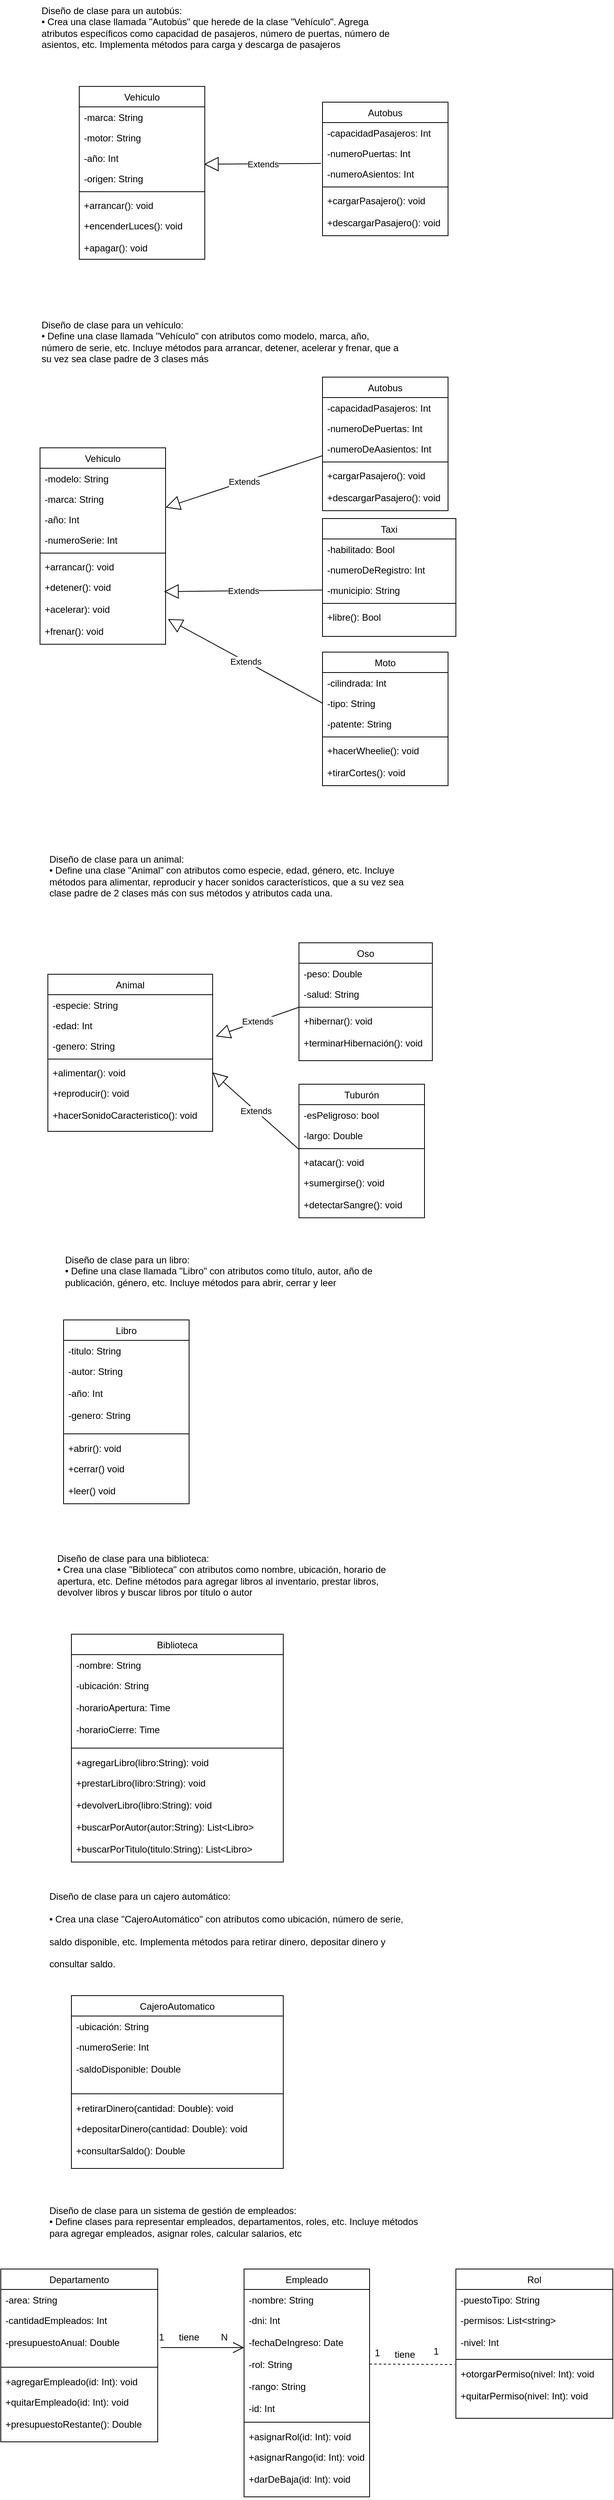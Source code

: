 <mxfile version="26.2.7">
  <diagram id="C5RBs43oDa-KdzZeNtuy" name="Page-1">
    <mxGraphModel dx="866" dy="474" grid="1" gridSize="10" guides="1" tooltips="1" connect="1" arrows="1" fold="1" page="1" pageScale="1" pageWidth="827" pageHeight="1169" math="0" shadow="0">
      <root>
        <mxCell id="WIyWlLk6GJQsqaUBKTNV-0" />
        <mxCell id="WIyWlLk6GJQsqaUBKTNV-1" parent="WIyWlLk6GJQsqaUBKTNV-0" />
        <mxCell id="zkfFHV4jXpPFQw0GAbJ--0" value="Autobus" style="swimlane;fontStyle=0;align=center;verticalAlign=top;childLayout=stackLayout;horizontal=1;startSize=26;horizontalStack=0;resizeParent=1;resizeLast=0;collapsible=1;marginBottom=0;rounded=0;shadow=0;strokeWidth=1;" parent="WIyWlLk6GJQsqaUBKTNV-1" vertex="1">
          <mxGeometry x="430" y="160" width="160" height="170" as="geometry">
            <mxRectangle x="230" y="140" width="160" height="26" as="alternateBounds" />
          </mxGeometry>
        </mxCell>
        <mxCell id="zkfFHV4jXpPFQw0GAbJ--1" value="-capacidadPasajeros: Int" style="text;align=left;verticalAlign=top;spacingLeft=4;spacingRight=4;overflow=hidden;rotatable=0;points=[[0,0.5],[1,0.5]];portConstraint=eastwest;" parent="zkfFHV4jXpPFQw0GAbJ--0" vertex="1">
          <mxGeometry y="26" width="160" height="26" as="geometry" />
        </mxCell>
        <mxCell id="zkfFHV4jXpPFQw0GAbJ--2" value="-numeroPuertas: Int" style="text;align=left;verticalAlign=top;spacingLeft=4;spacingRight=4;overflow=hidden;rotatable=0;points=[[0,0.5],[1,0.5]];portConstraint=eastwest;rounded=0;shadow=0;html=0;" parent="zkfFHV4jXpPFQw0GAbJ--0" vertex="1">
          <mxGeometry y="52" width="160" height="26" as="geometry" />
        </mxCell>
        <mxCell id="zkfFHV4jXpPFQw0GAbJ--3" value="-numeroAsientos: Int" style="text;align=left;verticalAlign=top;spacingLeft=4;spacingRight=4;overflow=hidden;rotatable=0;points=[[0,0.5],[1,0.5]];portConstraint=eastwest;rounded=0;shadow=0;html=0;" parent="zkfFHV4jXpPFQw0GAbJ--0" vertex="1">
          <mxGeometry y="78" width="160" height="26" as="geometry" />
        </mxCell>
        <mxCell id="zkfFHV4jXpPFQw0GAbJ--4" value="" style="line;html=1;strokeWidth=1;align=left;verticalAlign=middle;spacingTop=-1;spacingLeft=3;spacingRight=3;rotatable=0;labelPosition=right;points=[];portConstraint=eastwest;" parent="zkfFHV4jXpPFQw0GAbJ--0" vertex="1">
          <mxGeometry y="104" width="160" height="8" as="geometry" />
        </mxCell>
        <mxCell id="zkfFHV4jXpPFQw0GAbJ--5" value="+cargarPasajero(): void&#xa;&#xa;+descargarPasajero(): void&#xa;" style="text;align=left;verticalAlign=top;spacingLeft=4;spacingRight=4;overflow=hidden;rotatable=0;points=[[0,0.5],[1,0.5]];portConstraint=eastwest;" parent="zkfFHV4jXpPFQw0GAbJ--0" vertex="1">
          <mxGeometry y="112" width="160" height="58" as="geometry" />
        </mxCell>
        <mxCell id="zkfFHV4jXpPFQw0GAbJ--17" value="Vehiculo" style="swimlane;fontStyle=0;align=center;verticalAlign=top;childLayout=stackLayout;horizontal=1;startSize=26;horizontalStack=0;resizeParent=1;resizeLast=0;collapsible=1;marginBottom=0;rounded=0;shadow=0;strokeWidth=1;" parent="WIyWlLk6GJQsqaUBKTNV-1" vertex="1">
          <mxGeometry x="120" y="140" width="160" height="220" as="geometry">
            <mxRectangle x="550" y="140" width="160" height="26" as="alternateBounds" />
          </mxGeometry>
        </mxCell>
        <mxCell id="zkfFHV4jXpPFQw0GAbJ--18" value="-marca: String" style="text;align=left;verticalAlign=top;spacingLeft=4;spacingRight=4;overflow=hidden;rotatable=0;points=[[0,0.5],[1,0.5]];portConstraint=eastwest;" parent="zkfFHV4jXpPFQw0GAbJ--17" vertex="1">
          <mxGeometry y="26" width="160" height="26" as="geometry" />
        </mxCell>
        <mxCell id="zkfFHV4jXpPFQw0GAbJ--20" value="-motor: String" style="text;align=left;verticalAlign=top;spacingLeft=4;spacingRight=4;overflow=hidden;rotatable=0;points=[[0,0.5],[1,0.5]];portConstraint=eastwest;rounded=0;shadow=0;html=0;" parent="zkfFHV4jXpPFQw0GAbJ--17" vertex="1">
          <mxGeometry y="52" width="160" height="26" as="geometry" />
        </mxCell>
        <mxCell id="zkfFHV4jXpPFQw0GAbJ--21" value="-año: Int" style="text;align=left;verticalAlign=top;spacingLeft=4;spacingRight=4;overflow=hidden;rotatable=0;points=[[0,0.5],[1,0.5]];portConstraint=eastwest;rounded=0;shadow=0;html=0;" parent="zkfFHV4jXpPFQw0GAbJ--17" vertex="1">
          <mxGeometry y="78" width="160" height="26" as="geometry" />
        </mxCell>
        <mxCell id="zkfFHV4jXpPFQw0GAbJ--22" value="-origen: String" style="text;align=left;verticalAlign=top;spacingLeft=4;spacingRight=4;overflow=hidden;rotatable=0;points=[[0,0.5],[1,0.5]];portConstraint=eastwest;rounded=0;shadow=0;html=0;" parent="zkfFHV4jXpPFQw0GAbJ--17" vertex="1">
          <mxGeometry y="104" width="160" height="26" as="geometry" />
        </mxCell>
        <mxCell id="zkfFHV4jXpPFQw0GAbJ--23" value="" style="line;html=1;strokeWidth=1;align=left;verticalAlign=middle;spacingTop=-1;spacingLeft=3;spacingRight=3;rotatable=0;labelPosition=right;points=[];portConstraint=eastwest;" parent="zkfFHV4jXpPFQw0GAbJ--17" vertex="1">
          <mxGeometry y="130" width="160" height="8" as="geometry" />
        </mxCell>
        <mxCell id="zkfFHV4jXpPFQw0GAbJ--24" value="+arrancar(): void" style="text;align=left;verticalAlign=top;spacingLeft=4;spacingRight=4;overflow=hidden;rotatable=0;points=[[0,0.5],[1,0.5]];portConstraint=eastwest;" parent="zkfFHV4jXpPFQw0GAbJ--17" vertex="1">
          <mxGeometry y="138" width="160" height="26" as="geometry" />
        </mxCell>
        <mxCell id="zkfFHV4jXpPFQw0GAbJ--25" value="+encenderLuces(): void&#xa;&#xa;+apagar(): void" style="text;align=left;verticalAlign=top;spacingLeft=4;spacingRight=4;overflow=hidden;rotatable=0;points=[[0,0.5],[1,0.5]];portConstraint=eastwest;" parent="zkfFHV4jXpPFQw0GAbJ--17" vertex="1">
          <mxGeometry y="164" width="160" height="56" as="geometry" />
        </mxCell>
        <mxCell id="knwoqkLB2D3G_9mw1KLC-0" value="Diseño de clase para un autobús: &#xa; • Crea una clase llamada &quot;Autobús&quot; que herede de la clase &quot;Vehículo&quot;. Agrega  &#xa;atributos específicos como capacidad de pasajeros, número de puertas, número de  &#xa;asientos, etc. Implementa métodos para carga y descarga de pasajeros" style="text;whiteSpace=wrap;html=1;" parent="WIyWlLk6GJQsqaUBKTNV-1" vertex="1">
          <mxGeometry x="70" y="30" width="480" height="80" as="geometry" />
        </mxCell>
        <mxCell id="knwoqkLB2D3G_9mw1KLC-1" value="Extends" style="endArrow=block;endSize=16;endFill=0;html=1;rounded=0;exitX=-0.012;exitY=0;exitDx=0;exitDy=0;exitPerimeter=0;entryX=0.994;entryY=0.808;entryDx=0;entryDy=0;entryPerimeter=0;" parent="WIyWlLk6GJQsqaUBKTNV-1" source="zkfFHV4jXpPFQw0GAbJ--3" target="zkfFHV4jXpPFQw0GAbJ--21" edge="1">
          <mxGeometry width="160" relative="1" as="geometry">
            <mxPoint x="330" y="450" as="sourcePoint" />
            <mxPoint x="490" y="450" as="targetPoint" />
          </mxGeometry>
        </mxCell>
        <mxCell id="knwoqkLB2D3G_9mw1KLC-2" value="Diseño de clase para un vehículo: &#xa; • Define una clase llamada &quot;Vehículo&quot; con atributos como modelo, marca, año,  &#xa;número de serie, etc. Incluye métodos para arrancar, detener, acelerar y frenar, que a  &#xa;su vez sea clase padre de 3 clases más" style="text;whiteSpace=wrap;html=1;" parent="WIyWlLk6GJQsqaUBKTNV-1" vertex="1">
          <mxGeometry x="70" y="430" width="490" height="80" as="geometry" />
        </mxCell>
        <mxCell id="knwoqkLB2D3G_9mw1KLC-3" value="Vehiculo" style="swimlane;fontStyle=0;align=center;verticalAlign=top;childLayout=stackLayout;horizontal=1;startSize=26;horizontalStack=0;resizeParent=1;resizeLast=0;collapsible=1;marginBottom=0;rounded=0;shadow=0;strokeWidth=1;" parent="WIyWlLk6GJQsqaUBKTNV-1" vertex="1">
          <mxGeometry x="70" y="600" width="160" height="250" as="geometry">
            <mxRectangle x="550" y="140" width="160" height="26" as="alternateBounds" />
          </mxGeometry>
        </mxCell>
        <mxCell id="knwoqkLB2D3G_9mw1KLC-4" value="-modelo: String" style="text;align=left;verticalAlign=top;spacingLeft=4;spacingRight=4;overflow=hidden;rotatable=0;points=[[0,0.5],[1,0.5]];portConstraint=eastwest;" parent="knwoqkLB2D3G_9mw1KLC-3" vertex="1">
          <mxGeometry y="26" width="160" height="26" as="geometry" />
        </mxCell>
        <mxCell id="knwoqkLB2D3G_9mw1KLC-5" value="-marca: String" style="text;align=left;verticalAlign=top;spacingLeft=4;spacingRight=4;overflow=hidden;rotatable=0;points=[[0,0.5],[1,0.5]];portConstraint=eastwest;rounded=0;shadow=0;html=0;" parent="knwoqkLB2D3G_9mw1KLC-3" vertex="1">
          <mxGeometry y="52" width="160" height="26" as="geometry" />
        </mxCell>
        <mxCell id="knwoqkLB2D3G_9mw1KLC-6" value="-año: Int" style="text;align=left;verticalAlign=top;spacingLeft=4;spacingRight=4;overflow=hidden;rotatable=0;points=[[0,0.5],[1,0.5]];portConstraint=eastwest;rounded=0;shadow=0;html=0;" parent="knwoqkLB2D3G_9mw1KLC-3" vertex="1">
          <mxGeometry y="78" width="160" height="26" as="geometry" />
        </mxCell>
        <mxCell id="knwoqkLB2D3G_9mw1KLC-7" value="-numeroSerie: Int" style="text;align=left;verticalAlign=top;spacingLeft=4;spacingRight=4;overflow=hidden;rotatable=0;points=[[0,0.5],[1,0.5]];portConstraint=eastwest;rounded=0;shadow=0;html=0;" parent="knwoqkLB2D3G_9mw1KLC-3" vertex="1">
          <mxGeometry y="104" width="160" height="26" as="geometry" />
        </mxCell>
        <mxCell id="knwoqkLB2D3G_9mw1KLC-8" value="" style="line;html=1;strokeWidth=1;align=left;verticalAlign=middle;spacingTop=-1;spacingLeft=3;spacingRight=3;rotatable=0;labelPosition=right;points=[];portConstraint=eastwest;" parent="knwoqkLB2D3G_9mw1KLC-3" vertex="1">
          <mxGeometry y="130" width="160" height="8" as="geometry" />
        </mxCell>
        <mxCell id="knwoqkLB2D3G_9mw1KLC-9" value="+arrancar(): void" style="text;align=left;verticalAlign=top;spacingLeft=4;spacingRight=4;overflow=hidden;rotatable=0;points=[[0,0.5],[1,0.5]];portConstraint=eastwest;" parent="knwoqkLB2D3G_9mw1KLC-3" vertex="1">
          <mxGeometry y="138" width="160" height="26" as="geometry" />
        </mxCell>
        <mxCell id="knwoqkLB2D3G_9mw1KLC-10" value="+detener(): void&#xa;&#xa;+acelerar): void&#xa;&#xa;+frenar(): void" style="text;align=left;verticalAlign=top;spacingLeft=4;spacingRight=4;overflow=hidden;rotatable=0;points=[[0,0.5],[1,0.5]];portConstraint=eastwest;" parent="knwoqkLB2D3G_9mw1KLC-3" vertex="1">
          <mxGeometry y="164" width="160" height="86" as="geometry" />
        </mxCell>
        <mxCell id="knwoqkLB2D3G_9mw1KLC-11" value="Autobus" style="swimlane;fontStyle=0;align=center;verticalAlign=top;childLayout=stackLayout;horizontal=1;startSize=26;horizontalStack=0;resizeParent=1;resizeLast=0;collapsible=1;marginBottom=0;rounded=0;shadow=0;strokeWidth=1;" parent="WIyWlLk6GJQsqaUBKTNV-1" vertex="1">
          <mxGeometry x="430" y="510" width="160" height="170" as="geometry">
            <mxRectangle x="230" y="140" width="160" height="26" as="alternateBounds" />
          </mxGeometry>
        </mxCell>
        <mxCell id="knwoqkLB2D3G_9mw1KLC-12" value="-capacidadPasajeros: Int" style="text;align=left;verticalAlign=top;spacingLeft=4;spacingRight=4;overflow=hidden;rotatable=0;points=[[0,0.5],[1,0.5]];portConstraint=eastwest;" parent="knwoqkLB2D3G_9mw1KLC-11" vertex="1">
          <mxGeometry y="26" width="160" height="26" as="geometry" />
        </mxCell>
        <mxCell id="knwoqkLB2D3G_9mw1KLC-13" value="-numeroDePuertas: Int" style="text;align=left;verticalAlign=top;spacingLeft=4;spacingRight=4;overflow=hidden;rotatable=0;points=[[0,0.5],[1,0.5]];portConstraint=eastwest;rounded=0;shadow=0;html=0;" parent="knwoqkLB2D3G_9mw1KLC-11" vertex="1">
          <mxGeometry y="52" width="160" height="26" as="geometry" />
        </mxCell>
        <mxCell id="knwoqkLB2D3G_9mw1KLC-14" value="-numeroDeAasientos: Int" style="text;align=left;verticalAlign=top;spacingLeft=4;spacingRight=4;overflow=hidden;rotatable=0;points=[[0,0.5],[1,0.5]];portConstraint=eastwest;rounded=0;shadow=0;html=0;" parent="knwoqkLB2D3G_9mw1KLC-11" vertex="1">
          <mxGeometry y="78" width="160" height="26" as="geometry" />
        </mxCell>
        <mxCell id="knwoqkLB2D3G_9mw1KLC-15" value="" style="line;html=1;strokeWidth=1;align=left;verticalAlign=middle;spacingTop=-1;spacingLeft=3;spacingRight=3;rotatable=0;labelPosition=right;points=[];portConstraint=eastwest;" parent="knwoqkLB2D3G_9mw1KLC-11" vertex="1">
          <mxGeometry y="104" width="160" height="8" as="geometry" />
        </mxCell>
        <mxCell id="knwoqkLB2D3G_9mw1KLC-16" value="+cargarPasajero(): void&#xa;&#xa;+descargarPasajero(): void&#xa;" style="text;align=left;verticalAlign=top;spacingLeft=4;spacingRight=4;overflow=hidden;rotatable=0;points=[[0,0.5],[1,0.5]];portConstraint=eastwest;" parent="knwoqkLB2D3G_9mw1KLC-11" vertex="1">
          <mxGeometry y="112" width="160" height="58" as="geometry" />
        </mxCell>
        <mxCell id="knwoqkLB2D3G_9mw1KLC-17" value="Taxi" style="swimlane;fontStyle=0;align=center;verticalAlign=top;childLayout=stackLayout;horizontal=1;startSize=26;horizontalStack=0;resizeParent=1;resizeLast=0;collapsible=1;marginBottom=0;rounded=0;shadow=0;strokeWidth=1;" parent="WIyWlLk6GJQsqaUBKTNV-1" vertex="1">
          <mxGeometry x="430" y="690" width="170" height="150" as="geometry">
            <mxRectangle x="230" y="140" width="160" height="26" as="alternateBounds" />
          </mxGeometry>
        </mxCell>
        <mxCell id="knwoqkLB2D3G_9mw1KLC-18" value="-habilitado: Bool" style="text;align=left;verticalAlign=top;spacingLeft=4;spacingRight=4;overflow=hidden;rotatable=0;points=[[0,0.5],[1,0.5]];portConstraint=eastwest;" parent="knwoqkLB2D3G_9mw1KLC-17" vertex="1">
          <mxGeometry y="26" width="170" height="26" as="geometry" />
        </mxCell>
        <mxCell id="knwoqkLB2D3G_9mw1KLC-19" value="-numeroDeRegistro: Int" style="text;align=left;verticalAlign=top;spacingLeft=4;spacingRight=4;overflow=hidden;rotatable=0;points=[[0,0.5],[1,0.5]];portConstraint=eastwest;rounded=0;shadow=0;html=0;" parent="knwoqkLB2D3G_9mw1KLC-17" vertex="1">
          <mxGeometry y="52" width="170" height="26" as="geometry" />
        </mxCell>
        <mxCell id="knwoqkLB2D3G_9mw1KLC-20" value="-municipio: String" style="text;align=left;verticalAlign=top;spacingLeft=4;spacingRight=4;overflow=hidden;rotatable=0;points=[[0,0.5],[1,0.5]];portConstraint=eastwest;rounded=0;shadow=0;html=0;" parent="knwoqkLB2D3G_9mw1KLC-17" vertex="1">
          <mxGeometry y="78" width="170" height="26" as="geometry" />
        </mxCell>
        <mxCell id="knwoqkLB2D3G_9mw1KLC-21" value="" style="line;html=1;strokeWidth=1;align=left;verticalAlign=middle;spacingTop=-1;spacingLeft=3;spacingRight=3;rotatable=0;labelPosition=right;points=[];portConstraint=eastwest;" parent="knwoqkLB2D3G_9mw1KLC-17" vertex="1">
          <mxGeometry y="104" width="170" height="8" as="geometry" />
        </mxCell>
        <mxCell id="knwoqkLB2D3G_9mw1KLC-22" value="+libre(): Bool&#xa;&#xa;&#xa;" style="text;align=left;verticalAlign=top;spacingLeft=4;spacingRight=4;overflow=hidden;rotatable=0;points=[[0,0.5],[1,0.5]];portConstraint=eastwest;" parent="knwoqkLB2D3G_9mw1KLC-17" vertex="1">
          <mxGeometry y="112" width="170" height="38" as="geometry" />
        </mxCell>
        <mxCell id="knwoqkLB2D3G_9mw1KLC-23" value="Moto" style="swimlane;fontStyle=0;align=center;verticalAlign=top;childLayout=stackLayout;horizontal=1;startSize=26;horizontalStack=0;resizeParent=1;resizeLast=0;collapsible=1;marginBottom=0;rounded=0;shadow=0;strokeWidth=1;" parent="WIyWlLk6GJQsqaUBKTNV-1" vertex="1">
          <mxGeometry x="430" y="860" width="160" height="170" as="geometry">
            <mxRectangle x="230" y="140" width="160" height="26" as="alternateBounds" />
          </mxGeometry>
        </mxCell>
        <mxCell id="knwoqkLB2D3G_9mw1KLC-24" value="-cilindrada: Int" style="text;align=left;verticalAlign=top;spacingLeft=4;spacingRight=4;overflow=hidden;rotatable=0;points=[[0,0.5],[1,0.5]];portConstraint=eastwest;" parent="knwoqkLB2D3G_9mw1KLC-23" vertex="1">
          <mxGeometry y="26" width="160" height="26" as="geometry" />
        </mxCell>
        <mxCell id="knwoqkLB2D3G_9mw1KLC-25" value="-tipo: String" style="text;align=left;verticalAlign=top;spacingLeft=4;spacingRight=4;overflow=hidden;rotatable=0;points=[[0,0.5],[1,0.5]];portConstraint=eastwest;rounded=0;shadow=0;html=0;" parent="knwoqkLB2D3G_9mw1KLC-23" vertex="1">
          <mxGeometry y="52" width="160" height="26" as="geometry" />
        </mxCell>
        <mxCell id="knwoqkLB2D3G_9mw1KLC-26" value="-patente: String" style="text;align=left;verticalAlign=top;spacingLeft=4;spacingRight=4;overflow=hidden;rotatable=0;points=[[0,0.5],[1,0.5]];portConstraint=eastwest;rounded=0;shadow=0;html=0;" parent="knwoqkLB2D3G_9mw1KLC-23" vertex="1">
          <mxGeometry y="78" width="160" height="26" as="geometry" />
        </mxCell>
        <mxCell id="knwoqkLB2D3G_9mw1KLC-27" value="" style="line;html=1;strokeWidth=1;align=left;verticalAlign=middle;spacingTop=-1;spacingLeft=3;spacingRight=3;rotatable=0;labelPosition=right;points=[];portConstraint=eastwest;" parent="knwoqkLB2D3G_9mw1KLC-23" vertex="1">
          <mxGeometry y="104" width="160" height="8" as="geometry" />
        </mxCell>
        <mxCell id="knwoqkLB2D3G_9mw1KLC-28" value="+hacerWheelie(): void &#xa;&#xa;+tirarCortes(): void&#xa;" style="text;align=left;verticalAlign=top;spacingLeft=4;spacingRight=4;overflow=hidden;rotatable=0;points=[[0,0.5],[1,0.5]];portConstraint=eastwest;" parent="knwoqkLB2D3G_9mw1KLC-23" vertex="1">
          <mxGeometry y="112" width="160" height="58" as="geometry" />
        </mxCell>
        <mxCell id="knwoqkLB2D3G_9mw1KLC-29" value="Extends" style="endArrow=block;endSize=16;endFill=0;html=1;rounded=0;exitX=0;exitY=0.846;exitDx=0;exitDy=0;exitPerimeter=0;entryX=1;entryY=-0.077;entryDx=0;entryDy=0;entryPerimeter=0;" parent="WIyWlLk6GJQsqaUBKTNV-1" source="knwoqkLB2D3G_9mw1KLC-14" target="knwoqkLB2D3G_9mw1KLC-6" edge="1">
          <mxGeometry width="160" relative="1" as="geometry">
            <mxPoint x="330" y="750" as="sourcePoint" />
            <mxPoint x="490" y="750" as="targetPoint" />
          </mxGeometry>
        </mxCell>
        <mxCell id="knwoqkLB2D3G_9mw1KLC-30" value="Extends" style="endArrow=block;endSize=16;endFill=0;html=1;rounded=0;exitX=0;exitY=0.5;exitDx=0;exitDy=0;entryX=0.988;entryY=0.221;entryDx=0;entryDy=0;entryPerimeter=0;" parent="WIyWlLk6GJQsqaUBKTNV-1" source="knwoqkLB2D3G_9mw1KLC-20" target="knwoqkLB2D3G_9mw1KLC-10" edge="1">
          <mxGeometry width="160" relative="1" as="geometry">
            <mxPoint x="330" y="750" as="sourcePoint" />
            <mxPoint x="490" y="750" as="targetPoint" />
            <Array as="points" />
          </mxGeometry>
        </mxCell>
        <mxCell id="knwoqkLB2D3G_9mw1KLC-31" value="Extends" style="endArrow=block;endSize=16;endFill=0;html=1;rounded=0;exitX=0;exitY=0.5;exitDx=0;exitDy=0;entryX=1.019;entryY=0.628;entryDx=0;entryDy=0;entryPerimeter=0;" parent="WIyWlLk6GJQsqaUBKTNV-1" source="knwoqkLB2D3G_9mw1KLC-25" target="knwoqkLB2D3G_9mw1KLC-10" edge="1">
          <mxGeometry width="160" relative="1" as="geometry">
            <mxPoint x="330" y="750" as="sourcePoint" />
            <mxPoint x="490" y="750" as="targetPoint" />
          </mxGeometry>
        </mxCell>
        <mxCell id="knwoqkLB2D3G_9mw1KLC-32" value="Diseño de clase para un animal: &#xa; • Define una clase &quot;Animal&quot; con atributos como especie, edad, género, etc. Incluye  &#xa;métodos para alimentar, reproducir y hacer sonidos característicos, que a su vez sea  &#xa;clase padre de 2 clases más con sus métodos y atributos cada una." style="text;whiteSpace=wrap;html=1;" parent="WIyWlLk6GJQsqaUBKTNV-1" vertex="1">
          <mxGeometry x="80" y="1110" width="490" height="80" as="geometry" />
        </mxCell>
        <mxCell id="knwoqkLB2D3G_9mw1KLC-33" value="Animal" style="swimlane;fontStyle=0;align=center;verticalAlign=top;childLayout=stackLayout;horizontal=1;startSize=26;horizontalStack=0;resizeParent=1;resizeLast=0;collapsible=1;marginBottom=0;rounded=0;shadow=0;strokeWidth=1;" parent="WIyWlLk6GJQsqaUBKTNV-1" vertex="1">
          <mxGeometry x="80" y="1270" width="210" height="200" as="geometry">
            <mxRectangle x="550" y="140" width="160" height="26" as="alternateBounds" />
          </mxGeometry>
        </mxCell>
        <mxCell id="knwoqkLB2D3G_9mw1KLC-34" value="-especie: String" style="text;align=left;verticalAlign=top;spacingLeft=4;spacingRight=4;overflow=hidden;rotatable=0;points=[[0,0.5],[1,0.5]];portConstraint=eastwest;" parent="knwoqkLB2D3G_9mw1KLC-33" vertex="1">
          <mxGeometry y="26" width="210" height="26" as="geometry" />
        </mxCell>
        <mxCell id="knwoqkLB2D3G_9mw1KLC-35" value="-edad: Int" style="text;align=left;verticalAlign=top;spacingLeft=4;spacingRight=4;overflow=hidden;rotatable=0;points=[[0,0.5],[1,0.5]];portConstraint=eastwest;rounded=0;shadow=0;html=0;" parent="knwoqkLB2D3G_9mw1KLC-33" vertex="1">
          <mxGeometry y="52" width="210" height="26" as="geometry" />
        </mxCell>
        <mxCell id="knwoqkLB2D3G_9mw1KLC-36" value="-genero: String" style="text;align=left;verticalAlign=top;spacingLeft=4;spacingRight=4;overflow=hidden;rotatable=0;points=[[0,0.5],[1,0.5]];portConstraint=eastwest;rounded=0;shadow=0;html=0;" parent="knwoqkLB2D3G_9mw1KLC-33" vertex="1">
          <mxGeometry y="78" width="210" height="26" as="geometry" />
        </mxCell>
        <mxCell id="knwoqkLB2D3G_9mw1KLC-38" value="" style="line;html=1;strokeWidth=1;align=left;verticalAlign=middle;spacingTop=-1;spacingLeft=3;spacingRight=3;rotatable=0;labelPosition=right;points=[];portConstraint=eastwest;" parent="knwoqkLB2D3G_9mw1KLC-33" vertex="1">
          <mxGeometry y="104" width="210" height="8" as="geometry" />
        </mxCell>
        <mxCell id="knwoqkLB2D3G_9mw1KLC-39" value="+alimentar(): void" style="text;align=left;verticalAlign=top;spacingLeft=4;spacingRight=4;overflow=hidden;rotatable=0;points=[[0,0.5],[1,0.5]];portConstraint=eastwest;" parent="knwoqkLB2D3G_9mw1KLC-33" vertex="1">
          <mxGeometry y="112" width="210" height="26" as="geometry" />
        </mxCell>
        <mxCell id="knwoqkLB2D3G_9mw1KLC-40" value="+reproducir(): void&#xa;&#xa;+hacerSonidoCaracteristico(): void&#xa;&#xa;" style="text;align=left;verticalAlign=top;spacingLeft=4;spacingRight=4;overflow=hidden;rotatable=0;points=[[0,0.5],[1,0.5]];portConstraint=eastwest;" parent="knwoqkLB2D3G_9mw1KLC-33" vertex="1">
          <mxGeometry y="138" width="210" height="62" as="geometry" />
        </mxCell>
        <mxCell id="knwoqkLB2D3G_9mw1KLC-41" value="Oso" style="swimlane;fontStyle=0;align=center;verticalAlign=top;childLayout=stackLayout;horizontal=1;startSize=26;horizontalStack=0;resizeParent=1;resizeLast=0;collapsible=1;marginBottom=0;rounded=0;shadow=0;strokeWidth=1;" parent="WIyWlLk6GJQsqaUBKTNV-1" vertex="1">
          <mxGeometry x="400" y="1230" width="170" height="150" as="geometry">
            <mxRectangle x="550" y="140" width="160" height="26" as="alternateBounds" />
          </mxGeometry>
        </mxCell>
        <mxCell id="knwoqkLB2D3G_9mw1KLC-42" value="-peso: Double" style="text;align=left;verticalAlign=top;spacingLeft=4;spacingRight=4;overflow=hidden;rotatable=0;points=[[0,0.5],[1,0.5]];portConstraint=eastwest;" parent="knwoqkLB2D3G_9mw1KLC-41" vertex="1">
          <mxGeometry y="26" width="170" height="26" as="geometry" />
        </mxCell>
        <mxCell id="knwoqkLB2D3G_9mw1KLC-43" value="-salud: String" style="text;align=left;verticalAlign=top;spacingLeft=4;spacingRight=4;overflow=hidden;rotatable=0;points=[[0,0.5],[1,0.5]];portConstraint=eastwest;rounded=0;shadow=0;html=0;" parent="knwoqkLB2D3G_9mw1KLC-41" vertex="1">
          <mxGeometry y="52" width="170" height="26" as="geometry" />
        </mxCell>
        <mxCell id="knwoqkLB2D3G_9mw1KLC-45" value="" style="line;html=1;strokeWidth=1;align=left;verticalAlign=middle;spacingTop=-1;spacingLeft=3;spacingRight=3;rotatable=0;labelPosition=right;points=[];portConstraint=eastwest;" parent="knwoqkLB2D3G_9mw1KLC-41" vertex="1">
          <mxGeometry y="78" width="170" height="8" as="geometry" />
        </mxCell>
        <mxCell id="knwoqkLB2D3G_9mw1KLC-47" value="+hibernar(): void&#xa;&#xa;+terminarHibernación(): void&#xa;&#xa;&#xa;&#xa;&#xa;" style="text;align=left;verticalAlign=top;spacingLeft=4;spacingRight=4;overflow=hidden;rotatable=0;points=[[0,0.5],[1,0.5]];portConstraint=eastwest;" parent="knwoqkLB2D3G_9mw1KLC-41" vertex="1">
          <mxGeometry y="86" width="170" height="54" as="geometry" />
        </mxCell>
        <mxCell id="knwoqkLB2D3G_9mw1KLC-48" value="Tuburón" style="swimlane;fontStyle=0;align=center;verticalAlign=top;childLayout=stackLayout;horizontal=1;startSize=26;horizontalStack=0;resizeParent=1;resizeLast=0;collapsible=1;marginBottom=0;rounded=0;shadow=0;strokeWidth=1;" parent="WIyWlLk6GJQsqaUBKTNV-1" vertex="1">
          <mxGeometry x="400" y="1410" width="160" height="170" as="geometry">
            <mxRectangle x="550" y="140" width="160" height="26" as="alternateBounds" />
          </mxGeometry>
        </mxCell>
        <mxCell id="knwoqkLB2D3G_9mw1KLC-49" value="-esPeligroso: bool" style="text;align=left;verticalAlign=top;spacingLeft=4;spacingRight=4;overflow=hidden;rotatable=0;points=[[0,0.5],[1,0.5]];portConstraint=eastwest;" parent="knwoqkLB2D3G_9mw1KLC-48" vertex="1">
          <mxGeometry y="26" width="160" height="26" as="geometry" />
        </mxCell>
        <mxCell id="knwoqkLB2D3G_9mw1KLC-51" value="-largo: Double" style="text;align=left;verticalAlign=top;spacingLeft=4;spacingRight=4;overflow=hidden;rotatable=0;points=[[0,0.5],[1,0.5]];portConstraint=eastwest;rounded=0;shadow=0;html=0;" parent="knwoqkLB2D3G_9mw1KLC-48" vertex="1">
          <mxGeometry y="52" width="160" height="26" as="geometry" />
        </mxCell>
        <mxCell id="knwoqkLB2D3G_9mw1KLC-52" value="" style="line;html=1;strokeWidth=1;align=left;verticalAlign=middle;spacingTop=-1;spacingLeft=3;spacingRight=3;rotatable=0;labelPosition=right;points=[];portConstraint=eastwest;" parent="knwoqkLB2D3G_9mw1KLC-48" vertex="1">
          <mxGeometry y="78" width="160" height="8" as="geometry" />
        </mxCell>
        <mxCell id="knwoqkLB2D3G_9mw1KLC-53" value="+atacar(): void" style="text;align=left;verticalAlign=top;spacingLeft=4;spacingRight=4;overflow=hidden;rotatable=0;points=[[0,0.5],[1,0.5]];portConstraint=eastwest;" parent="knwoqkLB2D3G_9mw1KLC-48" vertex="1">
          <mxGeometry y="86" width="160" height="26" as="geometry" />
        </mxCell>
        <mxCell id="knwoqkLB2D3G_9mw1KLC-54" value="+sumergirse(): void&#xa;&#xa;+detectarSangre(): void&#xa;&#xa;" style="text;align=left;verticalAlign=top;spacingLeft=4;spacingRight=4;overflow=hidden;rotatable=0;points=[[0,0.5],[1,0.5]];portConstraint=eastwest;" parent="knwoqkLB2D3G_9mw1KLC-48" vertex="1">
          <mxGeometry y="112" width="160" height="58" as="geometry" />
        </mxCell>
        <mxCell id="knwoqkLB2D3G_9mw1KLC-56" value="Extends" style="endArrow=block;endSize=16;endFill=0;html=1;rounded=0;exitX=0;exitY=-0.074;exitDx=0;exitDy=0;exitPerimeter=0;entryX=1.019;entryY=0.038;entryDx=0;entryDy=0;entryPerimeter=0;" parent="WIyWlLk6GJQsqaUBKTNV-1" source="knwoqkLB2D3G_9mw1KLC-47" target="knwoqkLB2D3G_9mw1KLC-36" edge="1">
          <mxGeometry width="160" relative="1" as="geometry">
            <mxPoint x="310" y="1450" as="sourcePoint" />
            <mxPoint x="470" y="1450" as="targetPoint" />
          </mxGeometry>
        </mxCell>
        <mxCell id="knwoqkLB2D3G_9mw1KLC-57" value="Extends" style="endArrow=block;endSize=16;endFill=0;html=1;rounded=0;entryX=1;entryY=0.5;entryDx=0;entryDy=0;" parent="WIyWlLk6GJQsqaUBKTNV-1" target="knwoqkLB2D3G_9mw1KLC-39" edge="1">
          <mxGeometry width="160" relative="1" as="geometry">
            <mxPoint x="400" y="1493" as="sourcePoint" />
            <mxPoint x="470" y="1450" as="targetPoint" />
          </mxGeometry>
        </mxCell>
        <mxCell id="knwoqkLB2D3G_9mw1KLC-58" value="Diseño de clase para un libro: &#xa; • Define una clase llamada &quot;Libro&quot; con atributos como título, autor, año de  &#xa;publicación, género, etc. Incluye métodos para abrir, cerrar y leer" style="text;whiteSpace=wrap;html=1;" parent="WIyWlLk6GJQsqaUBKTNV-1" vertex="1">
          <mxGeometry x="100" y="1620" width="430" height="70" as="geometry" />
        </mxCell>
        <mxCell id="knwoqkLB2D3G_9mw1KLC-59" value="Libro" style="swimlane;fontStyle=0;align=center;verticalAlign=top;childLayout=stackLayout;horizontal=1;startSize=26;horizontalStack=0;resizeParent=1;resizeLast=0;collapsible=1;marginBottom=0;rounded=0;shadow=0;strokeWidth=1;" parent="WIyWlLk6GJQsqaUBKTNV-1" vertex="1">
          <mxGeometry x="100" y="1710" width="160" height="234" as="geometry">
            <mxRectangle x="550" y="140" width="160" height="26" as="alternateBounds" />
          </mxGeometry>
        </mxCell>
        <mxCell id="knwoqkLB2D3G_9mw1KLC-60" value="-titulo: String" style="text;align=left;verticalAlign=top;spacingLeft=4;spacingRight=4;overflow=hidden;rotatable=0;points=[[0,0.5],[1,0.5]];portConstraint=eastwest;" parent="knwoqkLB2D3G_9mw1KLC-59" vertex="1">
          <mxGeometry y="26" width="160" height="26" as="geometry" />
        </mxCell>
        <mxCell id="knwoqkLB2D3G_9mw1KLC-61" value="-autor: String&#xa;&#xa;-año: Int&#xa;&#xa;-genero: String" style="text;align=left;verticalAlign=top;spacingLeft=4;spacingRight=4;overflow=hidden;rotatable=0;points=[[0,0.5],[1,0.5]];portConstraint=eastwest;rounded=0;shadow=0;html=0;" parent="knwoqkLB2D3G_9mw1KLC-59" vertex="1">
          <mxGeometry y="52" width="160" height="88" as="geometry" />
        </mxCell>
        <mxCell id="knwoqkLB2D3G_9mw1KLC-62" value="" style="line;html=1;strokeWidth=1;align=left;verticalAlign=middle;spacingTop=-1;spacingLeft=3;spacingRight=3;rotatable=0;labelPosition=right;points=[];portConstraint=eastwest;" parent="knwoqkLB2D3G_9mw1KLC-59" vertex="1">
          <mxGeometry y="140" width="160" height="10" as="geometry" />
        </mxCell>
        <mxCell id="knwoqkLB2D3G_9mw1KLC-63" value="+abrir(): void" style="text;align=left;verticalAlign=top;spacingLeft=4;spacingRight=4;overflow=hidden;rotatable=0;points=[[0,0.5],[1,0.5]];portConstraint=eastwest;" parent="knwoqkLB2D3G_9mw1KLC-59" vertex="1">
          <mxGeometry y="150" width="160" height="26" as="geometry" />
        </mxCell>
        <mxCell id="knwoqkLB2D3G_9mw1KLC-64" value="+cerrar() void&#xa;&#xa;+leer() void&#xa;&#xa;" style="text;align=left;verticalAlign=top;spacingLeft=4;spacingRight=4;overflow=hidden;rotatable=0;points=[[0,0.5],[1,0.5]];portConstraint=eastwest;" parent="knwoqkLB2D3G_9mw1KLC-59" vertex="1">
          <mxGeometry y="176" width="160" height="58" as="geometry" />
        </mxCell>
        <mxCell id="knwoqkLB2D3G_9mw1KLC-66" value="Diseño de clase para una biblioteca: &#xa; • Crea una clase &quot;Biblioteca&quot; con atributos como nombre, ubicación, horario de  &#xa;apertura, etc. Define métodos para agregar libros al inventario, prestar libros,  &#xa;devolver libros y buscar libros por título o autor" style="text;whiteSpace=wrap;html=1;" parent="WIyWlLk6GJQsqaUBKTNV-1" vertex="1">
          <mxGeometry x="90" y="2000" width="450" height="80" as="geometry" />
        </mxCell>
        <mxCell id="knwoqkLB2D3G_9mw1KLC-67" value="Biblioteca" style="swimlane;fontStyle=0;align=center;verticalAlign=top;childLayout=stackLayout;horizontal=1;startSize=26;horizontalStack=0;resizeParent=1;resizeLast=0;collapsible=1;marginBottom=0;rounded=0;shadow=0;strokeWidth=1;" parent="WIyWlLk6GJQsqaUBKTNV-1" vertex="1">
          <mxGeometry x="110" y="2110" width="270" height="290" as="geometry">
            <mxRectangle x="550" y="140" width="160" height="26" as="alternateBounds" />
          </mxGeometry>
        </mxCell>
        <mxCell id="knwoqkLB2D3G_9mw1KLC-68" value="-nombre: String" style="text;align=left;verticalAlign=top;spacingLeft=4;spacingRight=4;overflow=hidden;rotatable=0;points=[[0,0.5],[1,0.5]];portConstraint=eastwest;" parent="knwoqkLB2D3G_9mw1KLC-67" vertex="1">
          <mxGeometry y="26" width="270" height="26" as="geometry" />
        </mxCell>
        <mxCell id="knwoqkLB2D3G_9mw1KLC-69" value="-ubicación: String&#xa;&#xa;-horarioApertura: Time&#xa;&#xa;-horarioCierre: Time" style="text;align=left;verticalAlign=top;spacingLeft=4;spacingRight=4;overflow=hidden;rotatable=0;points=[[0,0.5],[1,0.5]];portConstraint=eastwest;rounded=0;shadow=0;html=0;" parent="knwoqkLB2D3G_9mw1KLC-67" vertex="1">
          <mxGeometry y="52" width="270" height="88" as="geometry" />
        </mxCell>
        <mxCell id="knwoqkLB2D3G_9mw1KLC-70" value="" style="line;html=1;strokeWidth=1;align=left;verticalAlign=middle;spacingTop=-1;spacingLeft=3;spacingRight=3;rotatable=0;labelPosition=right;points=[];portConstraint=eastwest;" parent="knwoqkLB2D3G_9mw1KLC-67" vertex="1">
          <mxGeometry y="140" width="270" height="10" as="geometry" />
        </mxCell>
        <mxCell id="knwoqkLB2D3G_9mw1KLC-71" value="+agregarLibro(libro:String): void" style="text;align=left;verticalAlign=top;spacingLeft=4;spacingRight=4;overflow=hidden;rotatable=0;points=[[0,0.5],[1,0.5]];portConstraint=eastwest;" parent="knwoqkLB2D3G_9mw1KLC-67" vertex="1">
          <mxGeometry y="150" width="270" height="26" as="geometry" />
        </mxCell>
        <mxCell id="knwoqkLB2D3G_9mw1KLC-72" value="+prestarLibro(libro:String): void&#xa;&#xa;+devolverLibro(libro:String): void&#xa;&#xa;+buscarPorAutor(autor:String): List&lt;Libro&gt;&#xa;&#xa;+buscarPorTitulo(titulo:String): List&lt;Libro&gt;&#xa;&#xa;" style="text;align=left;verticalAlign=top;spacingLeft=4;spacingRight=4;overflow=hidden;rotatable=0;points=[[0,0.5],[1,0.5]];portConstraint=eastwest;" parent="knwoqkLB2D3G_9mw1KLC-67" vertex="1">
          <mxGeometry y="176" width="270" height="114" as="geometry" />
        </mxCell>
        <mxCell id="knwoqkLB2D3G_9mw1KLC-74" value="Diseño de clase para un cajero automático:&lt;br&gt;&lt;br&gt; • Crea una clase &quot;CajeroAutomático&quot; con atributos como ubicación, número de serie, &lt;br&gt;&lt;br&gt;saldo disponible, etc. Implementa métodos para retirar dinero, depositar dinero y &lt;br&gt;&lt;br&gt;consultar saldo.&lt;div&gt;&lt;br/&gt;&lt;/div&gt;" style="text;whiteSpace=wrap;html=1;" parent="WIyWlLk6GJQsqaUBKTNV-1" vertex="1">
          <mxGeometry x="80" y="2430" width="480" height="80" as="geometry" />
        </mxCell>
        <mxCell id="knwoqkLB2D3G_9mw1KLC-75" value="CajeroAutomatico" style="swimlane;fontStyle=0;align=center;verticalAlign=top;childLayout=stackLayout;horizontal=1;startSize=26;horizontalStack=0;resizeParent=1;resizeLast=0;collapsible=1;marginBottom=0;rounded=0;shadow=0;strokeWidth=1;" parent="WIyWlLk6GJQsqaUBKTNV-1" vertex="1">
          <mxGeometry x="110" y="2570" width="270" height="220" as="geometry">
            <mxRectangle x="550" y="140" width="160" height="26" as="alternateBounds" />
          </mxGeometry>
        </mxCell>
        <mxCell id="knwoqkLB2D3G_9mw1KLC-76" value="-ubicación: String" style="text;align=left;verticalAlign=top;spacingLeft=4;spacingRight=4;overflow=hidden;rotatable=0;points=[[0,0.5],[1,0.5]];portConstraint=eastwest;" parent="knwoqkLB2D3G_9mw1KLC-75" vertex="1">
          <mxGeometry y="26" width="270" height="26" as="geometry" />
        </mxCell>
        <mxCell id="knwoqkLB2D3G_9mw1KLC-77" value="-numeroSerie: Int&#xa;&#xa;-saldoDisponible: Double&#xa;&#xa;" style="text;align=left;verticalAlign=top;spacingLeft=4;spacingRight=4;overflow=hidden;rotatable=0;points=[[0,0.5],[1,0.5]];portConstraint=eastwest;rounded=0;shadow=0;html=0;" parent="knwoqkLB2D3G_9mw1KLC-75" vertex="1">
          <mxGeometry y="52" width="270" height="68" as="geometry" />
        </mxCell>
        <mxCell id="knwoqkLB2D3G_9mw1KLC-78" value="" style="line;html=1;strokeWidth=1;align=left;verticalAlign=middle;spacingTop=-1;spacingLeft=3;spacingRight=3;rotatable=0;labelPosition=right;points=[];portConstraint=eastwest;" parent="knwoqkLB2D3G_9mw1KLC-75" vertex="1">
          <mxGeometry y="120" width="270" height="10" as="geometry" />
        </mxCell>
        <mxCell id="knwoqkLB2D3G_9mw1KLC-79" value="+retirarDinero(cantidad: Double): void" style="text;align=left;verticalAlign=top;spacingLeft=4;spacingRight=4;overflow=hidden;rotatable=0;points=[[0,0.5],[1,0.5]];portConstraint=eastwest;" parent="knwoqkLB2D3G_9mw1KLC-75" vertex="1">
          <mxGeometry y="130" width="270" height="26" as="geometry" />
        </mxCell>
        <mxCell id="knwoqkLB2D3G_9mw1KLC-80" value="+depositarDinero(cantidad: Double): void&#xa;&#xa;+consultarSaldo(): Double&#xa;&#xa;&#xa;&#xa;" style="text;align=left;verticalAlign=top;spacingLeft=4;spacingRight=4;overflow=hidden;rotatable=0;points=[[0,0.5],[1,0.5]];portConstraint=eastwest;" parent="knwoqkLB2D3G_9mw1KLC-75" vertex="1">
          <mxGeometry y="156" width="270" height="64" as="geometry" />
        </mxCell>
        <mxCell id="knwoqkLB2D3G_9mw1KLC-82" value="Diseño de clase para un sistema de gestión de empleados: &#xa; • Define clases para representar empleados, departamentos, roles, etc. Incluye métodos &#xa; para agregar empleados, asignar roles, calcular salarios, etc" style="text;whiteSpace=wrap;html=1;" parent="WIyWlLk6GJQsqaUBKTNV-1" vertex="1">
          <mxGeometry x="80" y="2830" width="500" height="70" as="geometry" />
        </mxCell>
        <mxCell id="knwoqkLB2D3G_9mw1KLC-83" value="Empleado" style="swimlane;fontStyle=0;align=center;verticalAlign=top;childLayout=stackLayout;horizontal=1;startSize=26;horizontalStack=0;resizeParent=1;resizeLast=0;collapsible=1;marginBottom=0;rounded=0;shadow=0;strokeWidth=1;" parent="WIyWlLk6GJQsqaUBKTNV-1" vertex="1">
          <mxGeometry x="330" y="2918" width="160" height="290" as="geometry">
            <mxRectangle x="550" y="140" width="160" height="26" as="alternateBounds" />
          </mxGeometry>
        </mxCell>
        <mxCell id="knwoqkLB2D3G_9mw1KLC-84" value="-nombre: String" style="text;align=left;verticalAlign=top;spacingLeft=4;spacingRight=4;overflow=hidden;rotatable=0;points=[[0,0.5],[1,0.5]];portConstraint=eastwest;" parent="knwoqkLB2D3G_9mw1KLC-83" vertex="1">
          <mxGeometry y="26" width="160" height="26" as="geometry" />
        </mxCell>
        <mxCell id="knwoqkLB2D3G_9mw1KLC-85" value="-dni: Int&#xa;&#xa;-fechaDeIngreso: Date&#xa;&#xa;-rol: String&#xa;&#xa;-rango: String&#xa;&#xa;-id: Int&#xa;&#xa;" style="text;align=left;verticalAlign=top;spacingLeft=4;spacingRight=4;overflow=hidden;rotatable=0;points=[[0,0.5],[1,0.5]];portConstraint=eastwest;rounded=0;shadow=0;html=0;" parent="knwoqkLB2D3G_9mw1KLC-83" vertex="1">
          <mxGeometry y="52" width="160" height="138" as="geometry" />
        </mxCell>
        <mxCell id="knwoqkLB2D3G_9mw1KLC-86" value="" style="line;html=1;strokeWidth=1;align=left;verticalAlign=middle;spacingTop=-1;spacingLeft=3;spacingRight=3;rotatable=0;labelPosition=right;points=[];portConstraint=eastwest;" parent="knwoqkLB2D3G_9mw1KLC-83" vertex="1">
          <mxGeometry y="190" width="160" height="10" as="geometry" />
        </mxCell>
        <mxCell id="knwoqkLB2D3G_9mw1KLC-87" value="+asignarRol(id: Int): void" style="text;align=left;verticalAlign=top;spacingLeft=4;spacingRight=4;overflow=hidden;rotatable=0;points=[[0,0.5],[1,0.5]];portConstraint=eastwest;" parent="knwoqkLB2D3G_9mw1KLC-83" vertex="1">
          <mxGeometry y="200" width="160" height="26" as="geometry" />
        </mxCell>
        <mxCell id="knwoqkLB2D3G_9mw1KLC-88" value="+asignarRango(id: Int): void&#xa;&#xa;+darDeBaja(id: Int): void&#xa;&#xa;&#xa;&#xa;&#xa;&#xa;&#xa;" style="text;align=left;verticalAlign=top;spacingLeft=4;spacingRight=4;overflow=hidden;rotatable=0;points=[[0,0.5],[1,0.5]];portConstraint=eastwest;" parent="knwoqkLB2D3G_9mw1KLC-83" vertex="1">
          <mxGeometry y="226" width="160" height="64" as="geometry" />
        </mxCell>
        <mxCell id="knwoqkLB2D3G_9mw1KLC-89" value="Departamento" style="swimlane;fontStyle=0;align=center;verticalAlign=top;childLayout=stackLayout;horizontal=1;startSize=26;horizontalStack=0;resizeParent=1;resizeLast=0;collapsible=1;marginBottom=0;rounded=0;shadow=0;strokeWidth=1;" parent="WIyWlLk6GJQsqaUBKTNV-1" vertex="1">
          <mxGeometry x="20" y="2918" width="200" height="220" as="geometry">
            <mxRectangle x="550" y="140" width="160" height="26" as="alternateBounds" />
          </mxGeometry>
        </mxCell>
        <mxCell id="knwoqkLB2D3G_9mw1KLC-90" value="-area: String" style="text;align=left;verticalAlign=top;spacingLeft=4;spacingRight=4;overflow=hidden;rotatable=0;points=[[0,0.5],[1,0.5]];portConstraint=eastwest;" parent="knwoqkLB2D3G_9mw1KLC-89" vertex="1">
          <mxGeometry y="26" width="200" height="26" as="geometry" />
        </mxCell>
        <mxCell id="knwoqkLB2D3G_9mw1KLC-91" value="-cantidadEmpleados: Int&#xa;&#xa;-presupuestoAnual: Double&#xa;&#xa;" style="text;align=left;verticalAlign=top;spacingLeft=4;spacingRight=4;overflow=hidden;rotatable=0;points=[[0,0.5],[1,0.5]];portConstraint=eastwest;rounded=0;shadow=0;html=0;" parent="knwoqkLB2D3G_9mw1KLC-89" vertex="1">
          <mxGeometry y="52" width="200" height="68" as="geometry" />
        </mxCell>
        <mxCell id="knwoqkLB2D3G_9mw1KLC-92" value="" style="line;html=1;strokeWidth=1;align=left;verticalAlign=middle;spacingTop=-1;spacingLeft=3;spacingRight=3;rotatable=0;labelPosition=right;points=[];portConstraint=eastwest;" parent="knwoqkLB2D3G_9mw1KLC-89" vertex="1">
          <mxGeometry y="120" width="200" height="10" as="geometry" />
        </mxCell>
        <mxCell id="knwoqkLB2D3G_9mw1KLC-93" value="+agregarEmpleado(id: Int): void" style="text;align=left;verticalAlign=top;spacingLeft=4;spacingRight=4;overflow=hidden;rotatable=0;points=[[0,0.5],[1,0.5]];portConstraint=eastwest;" parent="knwoqkLB2D3G_9mw1KLC-89" vertex="1">
          <mxGeometry y="130" width="200" height="26" as="geometry" />
        </mxCell>
        <mxCell id="knwoqkLB2D3G_9mw1KLC-94" value="+quitarEmpleado(id: Int): void&#xa;&#xa;+presupuestoRestante(): Double&#xa;&#xa;&#xa;&#xa;&#xa;" style="text;align=left;verticalAlign=top;spacingLeft=4;spacingRight=4;overflow=hidden;rotatable=0;points=[[0,0.5],[1,0.5]];portConstraint=eastwest;" parent="knwoqkLB2D3G_9mw1KLC-89" vertex="1">
          <mxGeometry y="156" width="200" height="64" as="geometry" />
        </mxCell>
        <mxCell id="knwoqkLB2D3G_9mw1KLC-95" value="Rol" style="swimlane;fontStyle=0;align=center;verticalAlign=top;childLayout=stackLayout;horizontal=1;startSize=26;horizontalStack=0;resizeParent=1;resizeLast=0;collapsible=1;marginBottom=0;rounded=0;shadow=0;strokeWidth=1;" parent="WIyWlLk6GJQsqaUBKTNV-1" vertex="1">
          <mxGeometry x="600" y="2918" width="200" height="190" as="geometry">
            <mxRectangle x="550" y="140" width="160" height="26" as="alternateBounds" />
          </mxGeometry>
        </mxCell>
        <mxCell id="knwoqkLB2D3G_9mw1KLC-96" value="-puestoTipo: String" style="text;align=left;verticalAlign=top;spacingLeft=4;spacingRight=4;overflow=hidden;rotatable=0;points=[[0,0.5],[1,0.5]];portConstraint=eastwest;" parent="knwoqkLB2D3G_9mw1KLC-95" vertex="1">
          <mxGeometry y="26" width="200" height="26" as="geometry" />
        </mxCell>
        <mxCell id="knwoqkLB2D3G_9mw1KLC-97" value="-permisos: List&lt;string&gt;&#xa;&#xa;-nivel: Int&#xa;&#xa;" style="text;align=left;verticalAlign=top;spacingLeft=4;spacingRight=4;overflow=hidden;rotatable=0;points=[[0,0.5],[1,0.5]];portConstraint=eastwest;rounded=0;shadow=0;html=0;" parent="knwoqkLB2D3G_9mw1KLC-95" vertex="1">
          <mxGeometry y="52" width="200" height="58" as="geometry" />
        </mxCell>
        <mxCell id="knwoqkLB2D3G_9mw1KLC-98" value="" style="line;html=1;strokeWidth=1;align=left;verticalAlign=middle;spacingTop=-1;spacingLeft=3;spacingRight=3;rotatable=0;labelPosition=right;points=[];portConstraint=eastwest;" parent="knwoqkLB2D3G_9mw1KLC-95" vertex="1">
          <mxGeometry y="110" width="200" height="10" as="geometry" />
        </mxCell>
        <mxCell id="knwoqkLB2D3G_9mw1KLC-100" value="+otorgarPermiso(nivel: Int): void&#xa;&#xa;+quitarPermiso(nivel: Int): void&#xa;&#xa;&#xa;&#xa;" style="text;align=left;verticalAlign=top;spacingLeft=4;spacingRight=4;overflow=hidden;rotatable=0;points=[[0,0.5],[1,0.5]];portConstraint=eastwest;" parent="knwoqkLB2D3G_9mw1KLC-95" vertex="1">
          <mxGeometry y="120" width="200" height="70" as="geometry" />
        </mxCell>
        <mxCell id="knwoqkLB2D3G_9mw1KLC-102" value="" style="endArrow=open;endFill=1;endSize=12;html=1;rounded=0;exitX=1.019;exitY=0.706;exitDx=0;exitDy=0;exitPerimeter=0;" parent="WIyWlLk6GJQsqaUBKTNV-1" source="knwoqkLB2D3G_9mw1KLC-91" edge="1">
          <mxGeometry width="160" relative="1" as="geometry">
            <mxPoint x="300" y="3050" as="sourcePoint" />
            <mxPoint x="330" y="3018" as="targetPoint" />
          </mxGeometry>
        </mxCell>
        <mxCell id="knwoqkLB2D3G_9mw1KLC-103" value="1" style="text;html=1;align=center;verticalAlign=middle;whiteSpace=wrap;rounded=0;" parent="WIyWlLk6GJQsqaUBKTNV-1" vertex="1">
          <mxGeometry x="210" y="2990" width="30" height="30" as="geometry" />
        </mxCell>
        <mxCell id="knwoqkLB2D3G_9mw1KLC-104" value="tiene" style="text;html=1;align=center;verticalAlign=middle;whiteSpace=wrap;rounded=0;" parent="WIyWlLk6GJQsqaUBKTNV-1" vertex="1">
          <mxGeometry x="230" y="2990" width="60" height="30" as="geometry" />
        </mxCell>
        <mxCell id="knwoqkLB2D3G_9mw1KLC-105" value="N" style="text;html=1;align=center;verticalAlign=middle;whiteSpace=wrap;rounded=0;" parent="WIyWlLk6GJQsqaUBKTNV-1" vertex="1">
          <mxGeometry x="290" y="2995" width="30" height="20" as="geometry" />
        </mxCell>
        <mxCell id="knwoqkLB2D3G_9mw1KLC-107" value="1" style="text;html=1;align=center;verticalAlign=middle;whiteSpace=wrap;rounded=0;" parent="WIyWlLk6GJQsqaUBKTNV-1" vertex="1">
          <mxGeometry x="480" y="3015" width="40" height="20" as="geometry" />
        </mxCell>
        <mxCell id="knwoqkLB2D3G_9mw1KLC-108" value="1" style="text;html=1;align=center;verticalAlign=middle;whiteSpace=wrap;rounded=0;" parent="WIyWlLk6GJQsqaUBKTNV-1" vertex="1">
          <mxGeometry x="560" y="3013" width="30" height="20" as="geometry" />
        </mxCell>
        <mxCell id="knwoqkLB2D3G_9mw1KLC-111" value="tiene" style="text;whiteSpace=wrap;html=1;" parent="WIyWlLk6GJQsqaUBKTNV-1" vertex="1">
          <mxGeometry x="520" y="3013" width="60" height="40" as="geometry" />
        </mxCell>
        <mxCell id="knwoqkLB2D3G_9mw1KLC-116" value="" style="endArrow=none;dashed=1;html=1;rounded=0;entryX=-0.006;entryY=0.022;entryDx=0;entryDy=0;entryPerimeter=0;exitX=1;exitY=0.5;exitDx=0;exitDy=0;" parent="WIyWlLk6GJQsqaUBKTNV-1" source="knwoqkLB2D3G_9mw1KLC-85" target="knwoqkLB2D3G_9mw1KLC-100" edge="1">
          <mxGeometry width="50" height="50" relative="1" as="geometry">
            <mxPoint x="360" y="3100" as="sourcePoint" />
            <mxPoint x="410" y="3050" as="targetPoint" />
          </mxGeometry>
        </mxCell>
      </root>
    </mxGraphModel>
  </diagram>
</mxfile>
